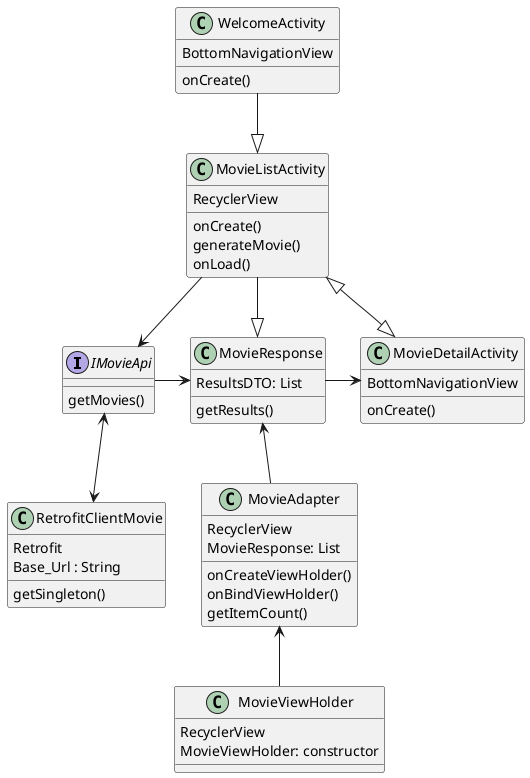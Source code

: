 @startuml
'https://plantuml.com/class-diagram

interface IMovieApi

WelcomeActivity --|> MovieListActivity
MovieListActivity --> IMovieApi
MovieListActivity --|> MovieResponse
IMovieApi -> MovieResponse
MovieResponse -> MovieDetailActivity
MovieResponse <-- MovieAdapter
MovieAdapter <-- MovieViewHolder

IMovieApi <--> RetrofitClientMovie
MovieListActivity <|--|> MovieDetailActivity

interface IMovieApi {
getMovies()
}

class RetrofitClientMovie {
Retrofit
Base_Url : String
getSingleton()
}

class WelcomeActivity {
BottomNavigationView
onCreate()
}

class MovieDetailActivity {
BottomNavigationView
onCreate()
}

class MovieResponse {
ResultsDTO: List
getResults()
}

class MovieAdapter {
RecyclerView
MovieResponse: List
onCreateViewHolder()
onBindViewHolder()
getItemCount()
}

class MovieViewHolder {
RecyclerView
MovieViewHolder: constructor
}

class MovieListActivity {
RecyclerView
onCreate()
generateMovie()
onLoad()
}

@enduml